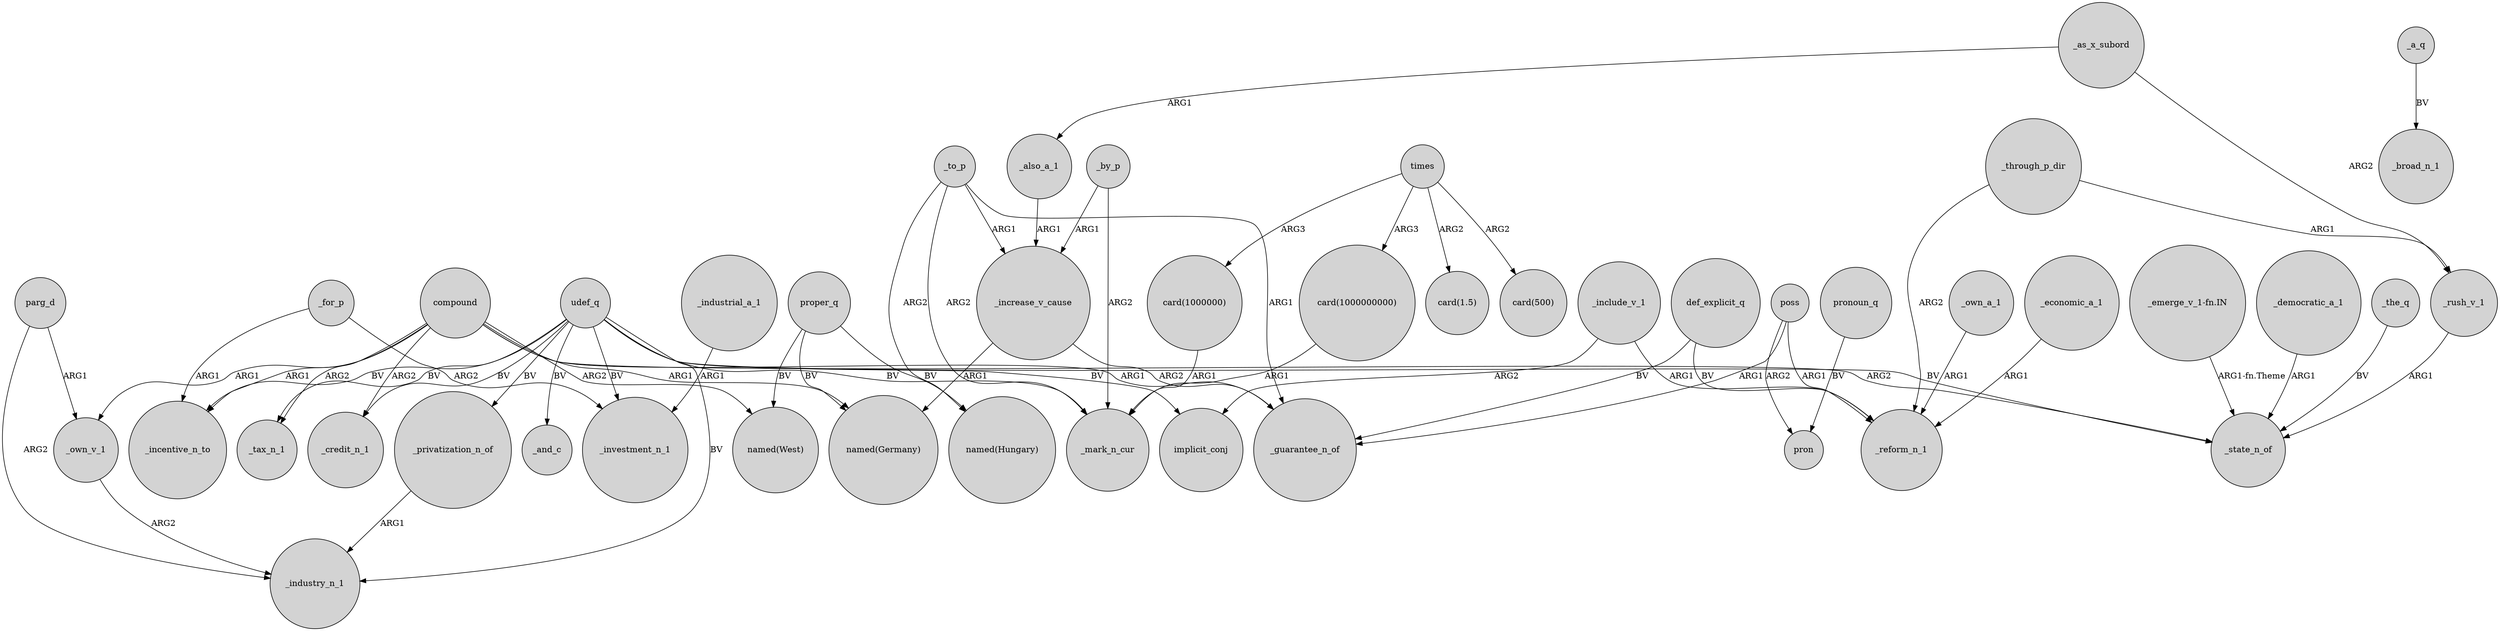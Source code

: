 digraph {
	node [shape=circle style=filled]
	parg_d -> _industry_n_1 [label=ARG2]
	_also_a_1 -> _increase_v_cause [label=ARG1]
	compound -> "named(West)" [label=ARG2]
	udef_q -> _privatization_n_of [label=BV]
	_for_p -> _incentive_n_to [label=ARG1]
	proper_q -> "named(Germany)" [label=BV]
	_to_p -> _guarantee_n_of [label=ARG1]
	poss -> pron [label=ARG2]
	_increase_v_cause -> "named(Germany)" [label=ARG1]
	udef_q -> _credit_n_1 [label=BV]
	_to_p -> "named(Hungary)" [label=ARG2]
	_to_p -> _mark_n_cur [label=ARG2]
	_to_p -> _increase_v_cause [label=ARG1]
	times -> "card(1.5)" [label=ARG2]
	parg_d -> _own_v_1 [label=ARG1]
	udef_q -> _incentive_n_to [label=BV]
	"_emerge_v_1-fn.IN" -> _state_n_of [label="ARG1-fn.Theme"]
	_democratic_a_1 -> _state_n_of [label=ARG1]
	compound -> _credit_n_1 [label=ARG2]
	udef_q -> _state_n_of [label=BV]
	"card(1000000000)" -> _mark_n_cur [label=ARG1]
	_by_p -> _mark_n_cur [label=ARG2]
	udef_q -> _mark_n_cur [label=BV]
	"card(1000000)" -> _mark_n_cur [label=ARG1]
	compound -> _state_n_of [label=ARG2]
	_industrial_a_1 -> _investment_n_1 [label=ARG1]
	_economic_a_1 -> _reform_n_1 [label=ARG1]
	compound -> _own_v_1 [label=ARG1]
	_include_v_1 -> _reform_n_1 [label=ARG1]
	proper_q -> "named(West)" [label=BV]
	_for_p -> _investment_n_1 [label=ARG2]
	_the_q -> _state_n_of [label=BV]
	_include_v_1 -> implicit_conj [label=ARG2]
	_by_p -> _increase_v_cause [label=ARG1]
	udef_q -> implicit_conj [label=BV]
	_as_x_subord -> _also_a_1 [label=ARG1]
	times -> "card(1000000000)" [label=ARG3]
	poss -> _guarantee_n_of [label=ARG1]
	_through_p_dir -> _reform_n_1 [label=ARG2]
	_privatization_n_of -> _industry_n_1 [label=ARG1]
	pronoun_q -> pron [label=BV]
	udef_q -> _tax_n_1 [label=BV]
	def_explicit_q -> _guarantee_n_of [label=BV]
	_rush_v_1 -> _state_n_of [label=ARG1]
	times -> "card(1000000)" [label=ARG3]
	times -> "card(500)" [label=ARG2]
	compound -> "named(Germany)" [label=ARG1]
	_as_x_subord -> _rush_v_1 [label=ARG2]
	poss -> _reform_n_1 [label=ARG1]
	_increase_v_cause -> _guarantee_n_of [label=ARG2]
	proper_q -> "named(Hungary)" [label=BV]
	udef_q -> _investment_n_1 [label=BV]
	def_explicit_q -> _reform_n_1 [label=BV]
	compound -> _guarantee_n_of [label=ARG1]
	_a_q -> _broad_n_1 [label=BV]
	_own_a_1 -> _reform_n_1 [label=ARG1]
	compound -> _tax_n_1 [label=ARG2]
	udef_q -> _and_c [label=BV]
	compound -> _incentive_n_to [label=ARG1]
	_own_v_1 -> _industry_n_1 [label=ARG2]
	udef_q -> _industry_n_1 [label=BV]
	_through_p_dir -> _rush_v_1 [label=ARG1]
}

